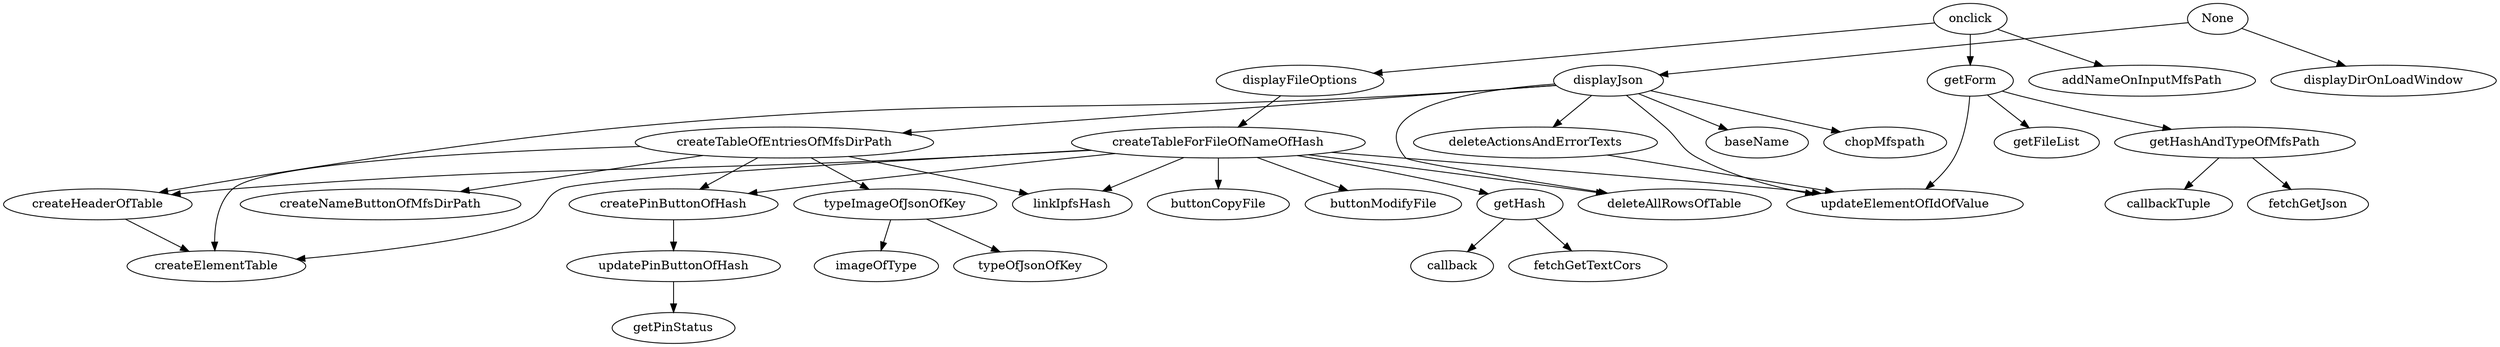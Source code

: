 digraph dgn {
"createHeaderOfTable" -> "createElementTable"
"createPinButtonOfHash" -> "updatePinButtonOfHash"
"createTableForFileOfNameOfHash" -> "buttonCopyFile"
"createTableForFileOfNameOfHash" -> "buttonModifyFile"
"createTableForFileOfNameOfHash" -> "createElementTable"
"createTableForFileOfNameOfHash" -> "createHeaderOfTable"
"createTableForFileOfNameOfHash" -> "createPinButtonOfHash"
"createTableForFileOfNameOfHash" -> "deleteAllRowsOfTable"
"createTableForFileOfNameOfHash" -> "getHash"
"createTableForFileOfNameOfHash" -> "linkIpfsHash"
"createTableForFileOfNameOfHash" -> "updateElementOfIdOfValue"
"createTableOfEntriesOfMfsDirPath" -> "createElementTable"
"createTableOfEntriesOfMfsDirPath" -> "createNameButtonOfMfsDirPath"
"createTableOfEntriesOfMfsDirPath" -> "createPinButtonOfHash"
"createTableOfEntriesOfMfsDirPath" -> "linkIpfsHash"
"createTableOfEntriesOfMfsDirPath" -> "typeImageOfJsonOfKey"
"deleteActionsAndErrorTexts" -> "updateElementOfIdOfValue"
"displayFileOptions" -> "createTableForFileOfNameOfHash"
"displayJson" -> "baseName"
"displayJson" -> "chopMfspath"
"displayJson" -> "createHeaderOfTable"
"displayJson" -> "createTableOfEntriesOfMfsDirPath"
"displayJson" -> "deleteActionsAndErrorTexts"
"displayJson" -> "deleteAllRowsOfTable"
"displayJson" -> "updateElementOfIdOfValue"
"getForm" -> "getFileList"
"getForm" -> "getHashAndTypeOfMfsPath"
"getForm" -> "updateElementOfIdOfValue"
"getHashAndTypeOfMfsPath" -> "callbackTuple"
"getHashAndTypeOfMfsPath" -> "fetchGetJson"
"getHash" -> "callback"
"getHash" -> "fetchGetTextCors"
"None" -> "displayDirOnLoadWindow"
"None" -> "displayJson"
"onclick" -> "addNameOnInputMfsPath"
"onclick" -> "displayFileOptions"
"onclick" -> "getForm"
"typeImageOfJsonOfKey" -> "imageOfType"
"typeImageOfJsonOfKey" -> "typeOfJsonOfKey"
"updatePinButtonOfHash" -> "getPinStatus"
}
